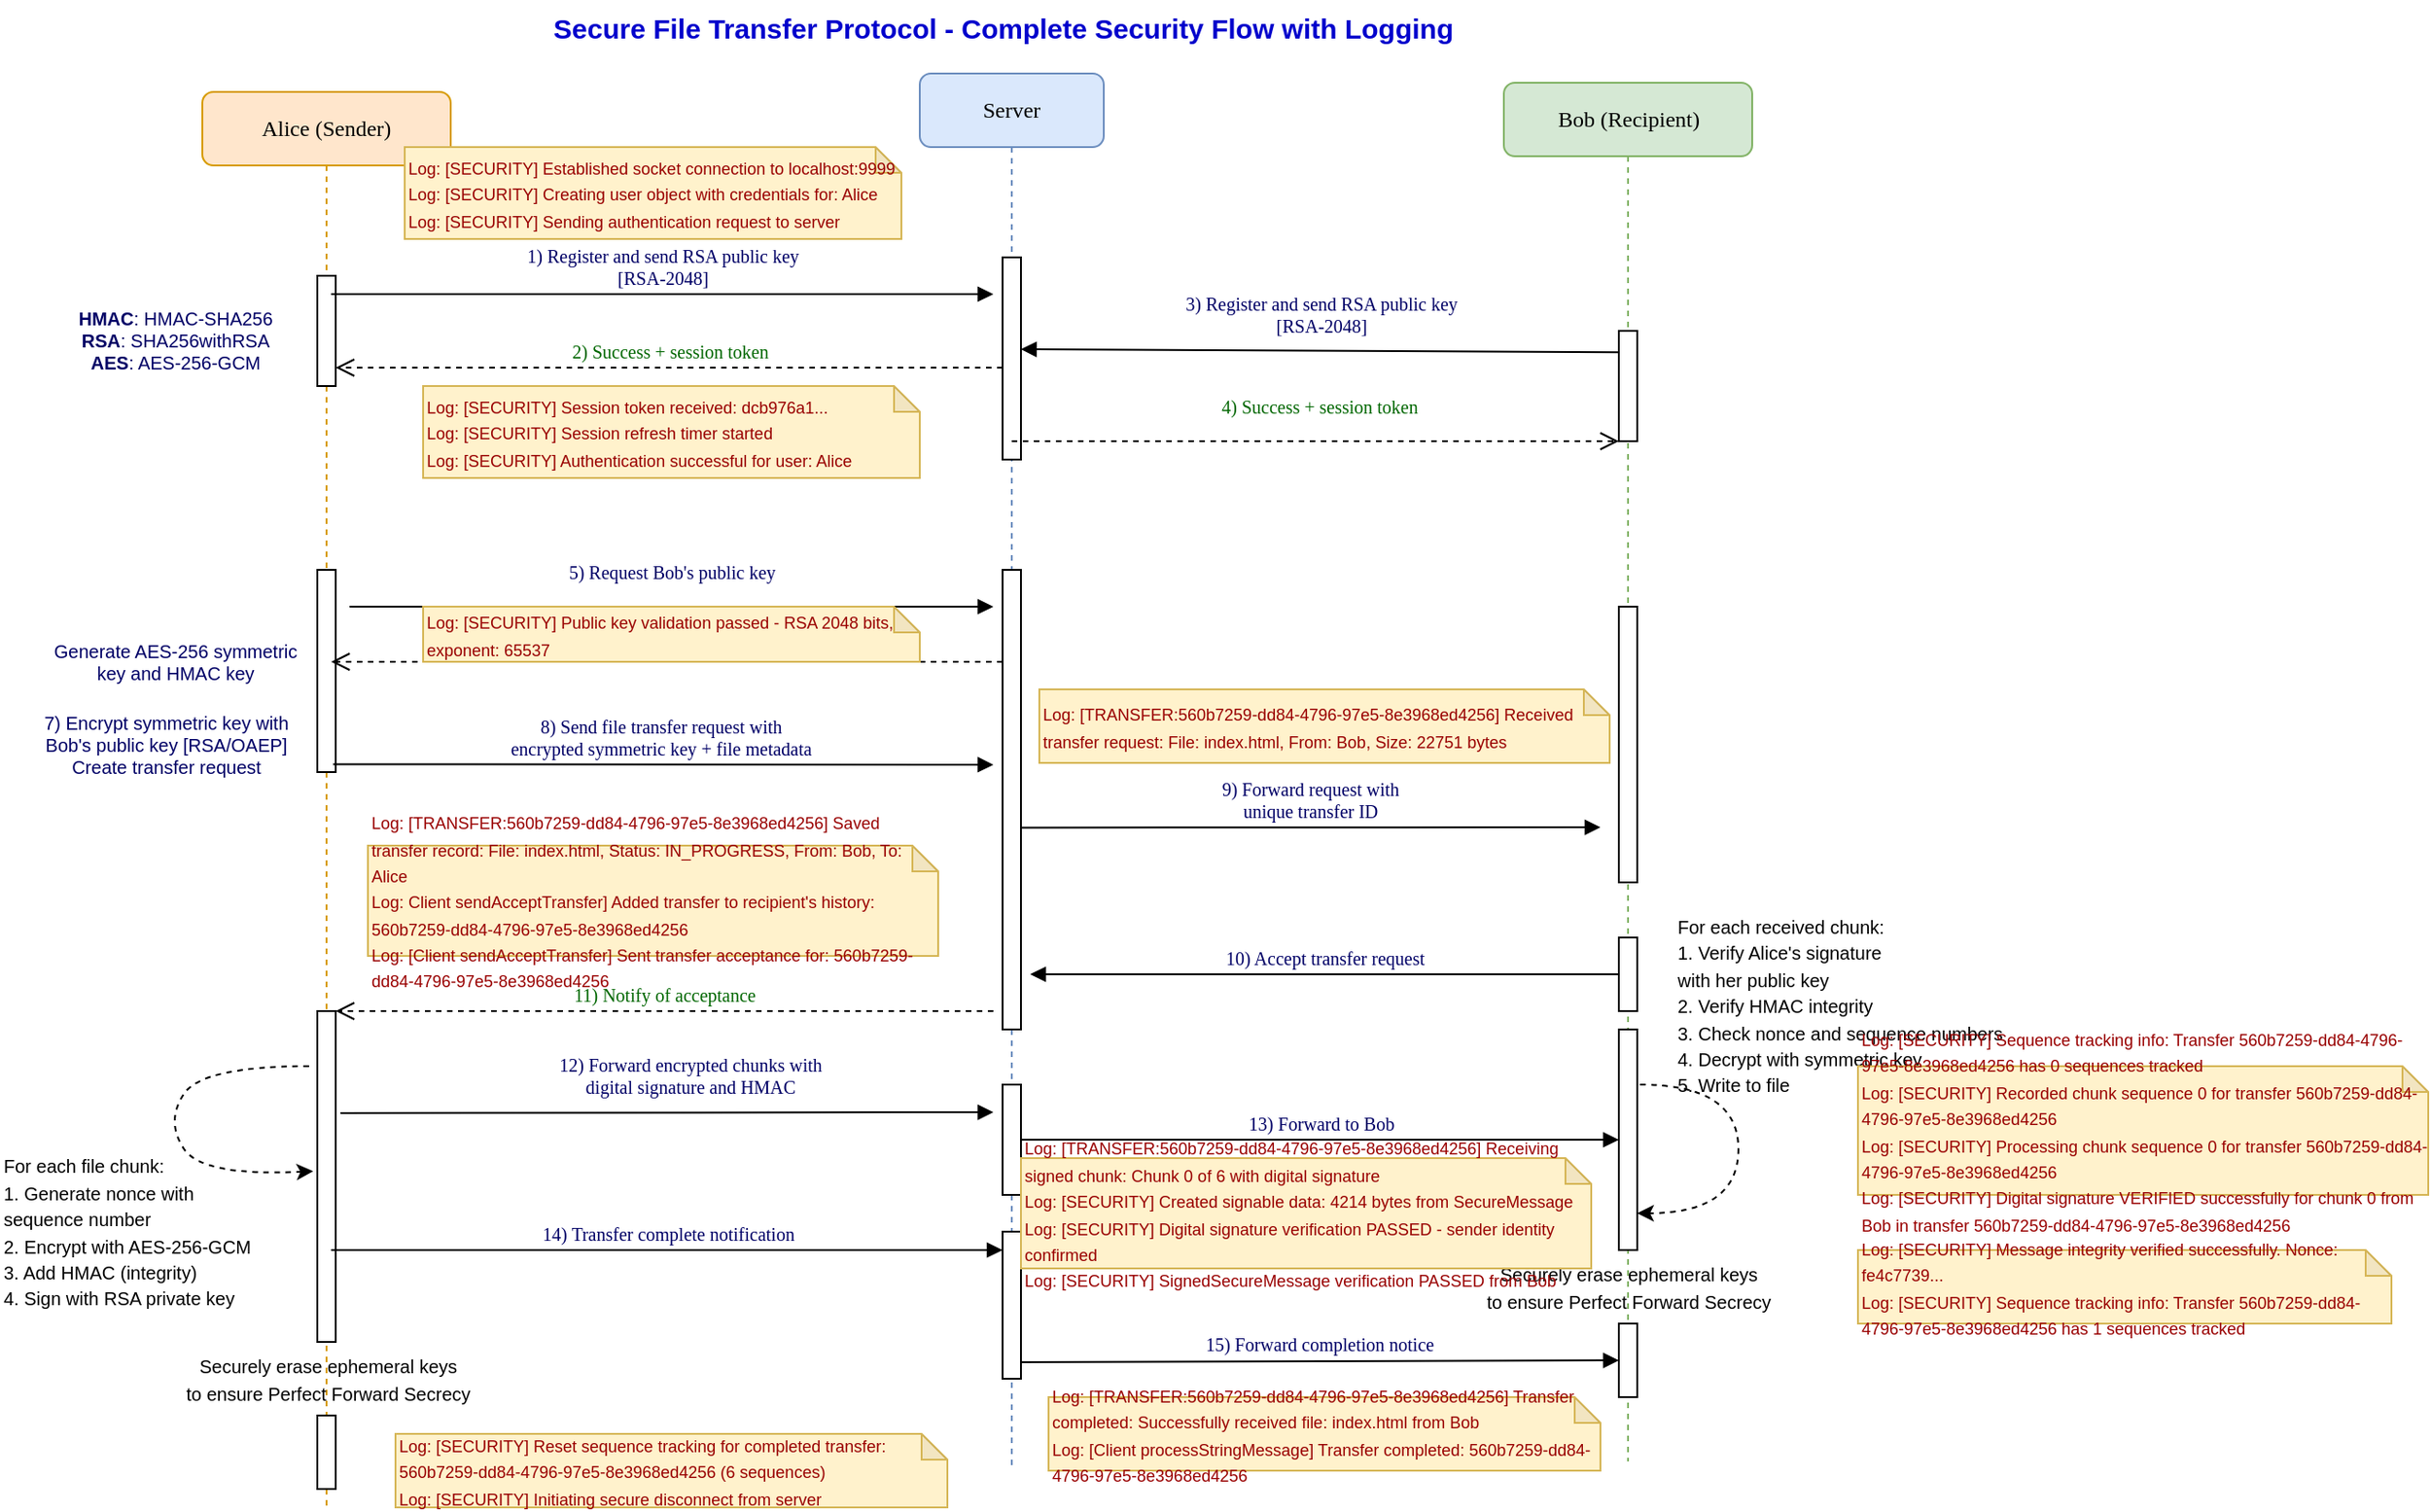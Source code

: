 <mxfile version="28.0.7">
  <diagram name="Complete Security Flow with Logs" id="13e1069c-82ec-6db2-03f1-153e76fe0fe0">
    <mxGraphModel dx="1216" dy="813" grid="1" gridSize="10" guides="1" tooltips="1" connect="1" arrows="1" fold="1" page="1" pageScale="1" pageWidth="1100" pageHeight="850" background="none" math="0" shadow="0">
      <root>
        <mxCell id="0" />
        <mxCell id="1" parent="0" />
        <mxCell id="7baba1c4bc27f4b0-2" value="Server" style="shape=umlLifeline;perimeter=lifelinePerimeter;whiteSpace=wrap;html=1;container=1;collapsible=0;recursiveResize=0;outlineConnect=0;rounded=1;shadow=0;comic=0;labelBackgroundColor=none;strokeWidth=1;fontFamily=Verdana;fontSize=12;align=center;fillColor=#dae8fc;strokeColor=#6c8ebf;" parent="1" vertex="1">
          <mxGeometry x="510" y="50" width="100" height="760" as="geometry" />
        </mxCell>
        <mxCell id="7baba1c4bc27f4b0-10" value="" style="html=1;points=[];perimeter=orthogonalPerimeter;rounded=0;shadow=0;comic=0;labelBackgroundColor=none;strokeWidth=1;fontFamily=Verdana;fontSize=12;align=center;" parent="7baba1c4bc27f4b0-2" vertex="1">
          <mxGeometry x="45" y="100" width="10" height="110" as="geometry" />
        </mxCell>
        <mxCell id="7baba1c4bc27f4b0-3" value="Alice (Sender)" style="shape=umlLifeline;perimeter=lifelinePerimeter;whiteSpace=wrap;html=1;container=1;collapsible=0;recursiveResize=0;outlineConnect=0;rounded=1;shadow=0;comic=0;labelBackgroundColor=none;strokeWidth=1;fontFamily=Verdana;fontSize=12;align=center;fillColor=#ffe6cc;strokeColor=#d79b00;" parent="1" vertex="1">
          <mxGeometry x="120" y="60" width="135" height="770" as="geometry" />
        </mxCell>
        <mxCell id="7baba1c4bc27f4b0-13" value="" style="html=1;points=[];perimeter=orthogonalPerimeter;rounded=0;shadow=0;comic=0;labelBackgroundColor=none;strokeWidth=1;fontFamily=Verdana;fontSize=12;align=center;" parent="7baba1c4bc27f4b0-3" vertex="1">
          <mxGeometry x="62.5" y="100" width="10" height="60" as="geometry" />
        </mxCell>
        <mxCell id="KKTwY3WBQpIhuzL1Xa2i-30" value="" style="html=1;points=[];perimeter=orthogonalPerimeter;rounded=0;shadow=0;comic=0;labelBackgroundColor=none;strokeWidth=1;fontFamily=Verdana;fontSize=12;align=center;" parent="7baba1c4bc27f4b0-3" vertex="1">
          <mxGeometry x="62.5" y="260" width="10" height="110" as="geometry" />
        </mxCell>
        <mxCell id="KKTwY3WBQpIhuzL1Xa2i-41" value="" style="html=1;points=[];perimeter=orthogonalPerimeter;rounded=0;shadow=0;comic=0;labelBackgroundColor=none;strokeWidth=1;fontFamily=Verdana;fontSize=12;align=center;" parent="7baba1c4bc27f4b0-3" vertex="1">
          <mxGeometry x="62.5" y="500" width="10" height="180" as="geometry" />
        </mxCell>
        <mxCell id="KKTwY3WBQpIhuzL1Xa2i-49" value="" style="curved=1;endArrow=classic;html=1;rounded=0;dashed=1;entryX=-0.224;entryY=0.484;entryDx=0;entryDy=0;entryPerimeter=0;" parent="7baba1c4bc27f4b0-3" target="KKTwY3WBQpIhuzL1Xa2i-41" edge="1">
          <mxGeometry width="50" height="50" relative="1" as="geometry">
            <mxPoint x="58" y="530" as="sourcePoint" />
            <mxPoint x="53.28" y="583.56" as="targetPoint" />
            <Array as="points">
              <mxPoint y="530" />
              <mxPoint x="-20" y="560" />
              <mxPoint y="590" />
            </Array>
          </mxGeometry>
        </mxCell>
        <mxCell id="KKTwY3WBQpIhuzL1Xa2i-54" value="" style="html=1;points=[];perimeter=orthogonalPerimeter;rounded=0;shadow=0;comic=0;labelBackgroundColor=none;strokeWidth=1;fontFamily=Verdana;fontSize=12;align=center;" parent="7baba1c4bc27f4b0-3" vertex="1">
          <mxGeometry x="62.5" y="720" width="10" height="40" as="geometry" />
        </mxCell>
        <mxCell id="KKTwY3WBQpIhuzL1Xa2i-59" value="&lt;font style=&quot;font-size: 10px;&quot;&gt;Securely erase ephemeral keys&lt;br&gt;to ensure Perfect Forward Secrecy&lt;/font&gt;" style="text;html=1;align=center;verticalAlign=middle;resizable=0;points=[];autosize=1;strokeColor=none;fillColor=none;" parent="7baba1c4bc27f4b0-3" vertex="1">
          <mxGeometry x="-17.5" y="680" width="170" height="40" as="geometry" />
        </mxCell>
        <mxCell id="7baba1c4bc27f4b0-4" value="Bob (Recipient)" style="shape=umlLifeline;perimeter=lifelinePerimeter;whiteSpace=wrap;html=1;container=0;collapsible=0;recursiveResize=0;outlineConnect=0;rounded=1;shadow=0;comic=0;labelBackgroundColor=none;strokeWidth=1;fontFamily=Verdana;fontSize=12;align=center;fillColor=#d5e8d4;strokeColor=#82b366;movable=1;resizable=1;rotatable=1;deletable=1;editable=1;locked=0;connectable=1;" parent="1" vertex="1">
          <mxGeometry x="827.5" y="55" width="135" height="750" as="geometry" />
        </mxCell>
        <mxCell id="7baba1c4bc27f4b0-11" value="1) Register and send RSA public key&lt;br&gt;[RSA-2048]" style="html=1;verticalAlign=bottom;endArrow=block;labelBackgroundColor=none;fontFamily=Verdana;fontSize=10;edgeStyle=elbowEdgeStyle;elbow=vertical;fontColor=#000066;" parent="1" edge="1">
          <mxGeometry relative="1" as="geometry">
            <mxPoint x="190" y="170" as="sourcePoint" />
            <mxPoint x="550" y="170" as="targetPoint" />
          </mxGeometry>
        </mxCell>
        <mxCell id="KKTwY3WBQpIhuzL1Xa2i-1" value="3) Register and send RSA public key&lt;br&gt;[RSA-2048]" style="html=1;verticalAlign=bottom;endArrow=block;labelBackgroundColor=none;fontFamily=Verdana;fontSize=10;elbow=vertical;fontColor=#000066;exitX=-0.017;exitY=0.194;exitDx=0;exitDy=0;exitPerimeter=0;" parent="1" source="7baba1c4bc27f4b0-8" edge="1">
          <mxGeometry x="-0.002" y="-5" relative="1" as="geometry">
            <mxPoint x="910" y="200" as="sourcePoint" />
            <mxPoint x="564.996" y="200.0" as="targetPoint" />
            <mxPoint as="offset" />
          </mxGeometry>
        </mxCell>
        <mxCell id="KKTwY3WBQpIhuzL1Xa2i-2" value="2) Success + session token" style="html=1;verticalAlign=bottom;endArrow=open;dashed=1;endSize=8;labelBackgroundColor=none;fontFamily=Verdana;fontSize=10;edgeStyle=elbowEdgeStyle;elbow=vertical;fontColor=#006600;" parent="1" source="7baba1c4bc27f4b0-10" target="7baba1c4bc27f4b0-13" edge="1">
          <mxGeometry relative="1" as="geometry">
            <mxPoint x="300" y="216" as="targetPoint" />
            <Array as="points">
              <mxPoint x="310" y="210" />
            </Array>
          </mxGeometry>
        </mxCell>
        <mxCell id="KKTwY3WBQpIhuzL1Xa2i-3" value="4) Success + session token" style="html=1;verticalAlign=bottom;endArrow=open;dashed=1;endSize=8;labelBackgroundColor=none;fontFamily=Verdana;fontSize=10;edgeStyle=elbowEdgeStyle;elbow=vertical;fontColor=#006600;" parent="1" source="7baba1c4bc27f4b0-2" target="7baba1c4bc27f4b0-8" edge="1">
          <mxGeometry x="0.013" y="10" relative="1" as="geometry">
            <mxPoint x="510" y="240" as="targetPoint" />
            <Array as="points">
              <mxPoint x="570" y="230" />
            </Array>
            <mxPoint x="440" y="240" as="sourcePoint" />
            <mxPoint as="offset" />
          </mxGeometry>
        </mxCell>
        <mxCell id="KKTwY3WBQpIhuzL1Xa2i-25" value="" style="html=1;points=[];perimeter=orthogonalPerimeter;rounded=0;shadow=0;comic=0;labelBackgroundColor=none;strokeWidth=1;fontFamily=Verdana;fontSize=12;align=center;" parent="1" vertex="1">
          <mxGeometry x="555" y="320" width="10" height="250" as="geometry" />
        </mxCell>
        <mxCell id="KKTwY3WBQpIhuzL1Xa2i-26" value="5) Request Bob&#39;s public key" style="html=1;verticalAlign=bottom;endArrow=block;labelBackgroundColor=none;fontFamily=Verdana;fontSize=10;elbow=vertical;fontColor=#000066;" parent="1" edge="1">
          <mxGeometry x="0.001" y="10" relative="1" as="geometry">
            <mxPoint x="200" y="340" as="sourcePoint" />
            <mxPoint x="550" y="340" as="targetPoint" />
            <mxPoint as="offset" />
          </mxGeometry>
        </mxCell>
        <mxCell id="KKTwY3WBQpIhuzL1Xa2i-27" value="6) Bob&#39;s verified public key" style="html=1;verticalAlign=bottom;endArrow=open;dashed=1;endSize=8;labelBackgroundColor=none;fontFamily=Verdana;fontSize=10;edgeStyle=elbowEdgeStyle;elbow=vertical;fontColor=#006600;" parent="1" edge="1">
          <mxGeometry relative="1" as="geometry">
            <mxPoint x="190" y="370" as="targetPoint" />
            <Array as="points">
              <mxPoint x="310" y="370" />
            </Array>
            <mxPoint x="555" y="370" as="sourcePoint" />
          </mxGeometry>
        </mxCell>
        <mxCell id="KKTwY3WBQpIhuzL1Xa2i-31" value="Generate AES-256 symmetric&lt;br&gt;key and HMAC key" style="text;html=1;align=center;verticalAlign=middle;resizable=0;points=[];autosize=1;strokeColor=none;fillColor=none;fontSize=10;fontColor=#000066;" parent="1" vertex="1">
          <mxGeometry x="30" y="350" width="150" height="40" as="geometry" />
        </mxCell>
        <mxCell id="KKTwY3WBQpIhuzL1Xa2i-32" value="&lt;b&gt;HMAC&lt;/b&gt;: HMAC-SHA256&lt;br&gt;&lt;b&gt;RSA&lt;/b&gt;: SHA256withRSA&lt;br&gt;&lt;b&gt;AES&lt;/b&gt;: AES-256-GCM" style="text;html=1;align=center;verticalAlign=middle;resizable=0;points=[];autosize=1;strokeColor=none;fillColor=none;fontColor=#000066;fontSize=10;" parent="1" vertex="1">
          <mxGeometry x="40" y="170" width="130" height="50" as="geometry" />
        </mxCell>
        <mxCell id="KKTwY3WBQpIhuzL1Xa2i-34" value="7) Encrypt symmetric key with&lt;br&gt;Bob&#39;s public key [RSA/OAEP]&lt;br&gt;Create transfer request" style="text;html=1;align=center;verticalAlign=middle;resizable=0;points=[];autosize=1;strokeColor=none;fillColor=none;fontSize=10;fontColor=#000066;" parent="1" vertex="1">
          <mxGeometry x="20" y="390" width="160" height="50" as="geometry" />
        </mxCell>
        <mxCell id="KKTwY3WBQpIhuzL1Xa2i-36" value="8) Send file transfer request with&lt;br&gt;encrypted symmetric key + file metadata" style="html=1;verticalAlign=bottom;endArrow=block;labelBackgroundColor=none;fontFamily=Verdana;fontSize=10;edgeStyle=elbowEdgeStyle;elbow=vertical;exitX=0.862;exitY=0.961;exitDx=0;exitDy=0;exitPerimeter=0;fontColor=#000066;" parent="1" source="KKTwY3WBQpIhuzL1Xa2i-30" edge="1">
          <mxGeometry x="-0.007" relative="1" as="geometry">
            <mxPoint x="240" y="350" as="sourcePoint" />
            <mxPoint x="550" y="426" as="targetPoint" />
            <mxPoint as="offset" />
          </mxGeometry>
        </mxCell>
        <mxCell id="KKTwY3WBQpIhuzL1Xa2i-38" value="9) Forward request with&lt;br&gt;unique transfer ID" style="html=1;verticalAlign=bottom;endArrow=block;labelBackgroundColor=none;fontFamily=Verdana;fontSize=10;edgeStyle=elbowEdgeStyle;elbow=vertical;fontColor=#000066;" parent="1" edge="1">
          <mxGeometry relative="1" as="geometry">
            <mxPoint x="565.0" y="460.241" as="sourcePoint" />
            <mxPoint x="880" y="460" as="targetPoint" />
            <Array as="points">
              <mxPoint x="950" y="460" />
            </Array>
          </mxGeometry>
        </mxCell>
        <mxCell id="KKTwY3WBQpIhuzL1Xa2i-42" value="10) Accept transfer request" style="html=1;verticalAlign=bottom;endArrow=block;labelBackgroundColor=none;fontFamily=Verdana;fontSize=10;edgeStyle=elbowEdgeStyle;elbow=vertical;exitX=0;exitY=0.5;exitDx=0;exitDy=0;exitPerimeter=0;fontColor=#000066;" parent="1" source="KKTwY3WBQpIhuzL1Xa2i-40" edge="1">
          <mxGeometry relative="1" as="geometry">
            <mxPoint x="510" y="430" as="sourcePoint" />
            <mxPoint x="570" y="540" as="targetPoint" />
            <Array as="points">
              <mxPoint x="760" y="540" />
            </Array>
          </mxGeometry>
        </mxCell>
        <mxCell id="KKTwY3WBQpIhuzL1Xa2i-43" value="11) Notify of acceptance" style="html=1;verticalAlign=bottom;endArrow=open;dashed=1;endSize=8;labelBackgroundColor=none;fontFamily=Verdana;fontSize=10;edgeStyle=elbowEdgeStyle;elbow=vertical;entryX=1;entryY=0;entryDx=0;entryDy=0;entryPerimeter=0;fontColor=#006600;" parent="1" target="KKTwY3WBQpIhuzL1Xa2i-41" edge="1">
          <mxGeometry relative="1" as="geometry">
            <mxPoint x="240" y="460" as="targetPoint" />
            <Array as="points">
              <mxPoint x="350" y="560" />
            </Array>
            <mxPoint x="550" y="560" as="sourcePoint" />
          </mxGeometry>
        </mxCell>
        <mxCell id="KKTwY3WBQpIhuzL1Xa2i-45" value="12) Forward encrypted chunks with&lt;br&gt;digital signature and HMAC" style="html=1;verticalAlign=bottom;endArrow=block;labelBackgroundColor=none;fontFamily=Verdana;fontSize=10;edgeStyle=elbowEdgeStyle;elbow=vertical;fontColor=#000066;exitX=1.259;exitY=0.308;exitDx=0;exitDy=0;exitPerimeter=0;" parent="1" source="KKTwY3WBQpIhuzL1Xa2i-41" edge="1">
          <mxGeometry x="0.07" y="5" relative="1" as="geometry">
            <mxPoint x="150" y="615" as="sourcePoint" />
            <mxPoint x="550" y="615" as="targetPoint" />
            <Array as="points" />
            <mxPoint as="offset" />
          </mxGeometry>
        </mxCell>
        <mxCell id="KKTwY3WBQpIhuzL1Xa2i-46" value="" style="html=1;points=[];perimeter=orthogonalPerimeter;rounded=0;shadow=0;comic=0;labelBackgroundColor=none;strokeWidth=1;fontFamily=Verdana;fontSize=12;align=center;" parent="1" vertex="1">
          <mxGeometry x="555" y="600" width="10" height="60" as="geometry" />
        </mxCell>
        <mxCell id="KKTwY3WBQpIhuzL1Xa2i-47" value="13) Forward to Bob" style="html=1;verticalAlign=bottom;endArrow=block;labelBackgroundColor=none;fontFamily=Verdana;fontSize=10;edgeStyle=elbowEdgeStyle;elbow=vertical;fontColor=#000066;exitX=1;exitY=0.5;exitDx=0;exitDy=0;exitPerimeter=0;entryX=0;entryY=0.5;entryDx=0;entryDy=0;entryPerimeter=0;" parent="1" source="KKTwY3WBQpIhuzL1Xa2i-46" target="KKTwY3WBQpIhuzL1Xa2i-44" edge="1">
          <mxGeometry relative="1" as="geometry">
            <mxPoint x="440" y="630" as="sourcePoint" />
            <mxPoint x="625" y="630" as="targetPoint" />
            <Array as="points" />
          </mxGeometry>
        </mxCell>
        <mxCell id="KKTwY3WBQpIhuzL1Xa2i-53" value="" style="html=1;points=[];perimeter=orthogonalPerimeter;rounded=0;shadow=0;comic=0;labelBackgroundColor=none;strokeWidth=1;fontFamily=Verdana;fontSize=12;align=center;" parent="1" vertex="1">
          <mxGeometry x="555" y="680" width="10" height="80" as="geometry" />
        </mxCell>
        <mxCell id="KKTwY3WBQpIhuzL1Xa2i-57" value="14) Transfer complete notification" style="html=1;verticalAlign=bottom;endArrow=block;labelBackgroundColor=none;fontFamily=Verdana;fontSize=10;edgeStyle=elbowEdgeStyle;elbow=vertical;fontColor=#000066;entryX=0;entryY=0;entryDx=0;entryDy=0;entryPerimeter=0;" parent="1" edge="1">
          <mxGeometry relative="1" as="geometry">
            <mxPoint x="190" y="690" as="sourcePoint" />
            <mxPoint x="555" y="690" as="targetPoint" />
            <Array as="points" />
          </mxGeometry>
        </mxCell>
        <mxCell id="KKTwY3WBQpIhuzL1Xa2i-58" value="15) Forward completion notice" style="html=1;verticalAlign=bottom;endArrow=block;labelBackgroundColor=none;fontFamily=Verdana;fontSize=10;edgeStyle=elbowEdgeStyle;elbow=vertical;fontColor=#000066;exitX=1.069;exitY=0.762;exitDx=0;exitDy=0;exitPerimeter=0;" parent="1" edge="1">
          <mxGeometry relative="1" as="geometry">
            <mxPoint x="565" y="750.96" as="sourcePoint" />
            <mxPoint x="890" y="750" as="targetPoint" />
            <Array as="points">
              <mxPoint x="759.31" y="750" />
            </Array>
          </mxGeometry>
        </mxCell>
        <mxCell id="KKTwY3WBQpIhuzL1Xa2i-60" value="&lt;font color=&quot;#0000cc&quot; style=&quot;font-size: 15px;&quot;&gt;&lt;b&gt;Secure File Transfer Protocol - Complete Security Flow with Logging&lt;/b&gt;&lt;/font&gt;" style="text;html=1;align=center;verticalAlign=middle;resizable=0;points=[];autosize=1;strokeColor=none;fillColor=none;" parent="1" vertex="1">
          <mxGeometry x="320" y="10" width="470" height="30" as="geometry" />
        </mxCell>
        <mxCell id="7baba1c4bc27f4b0-8" value="" style="html=1;points=[];perimeter=orthogonalPerimeter;rounded=0;shadow=0;comic=0;labelBackgroundColor=none;strokeWidth=1;fontFamily=Verdana;fontSize=12;align=center;" parent="1" vertex="1">
          <mxGeometry x="890" y="190" width="10" height="60" as="geometry" />
        </mxCell>
        <mxCell id="KKTwY3WBQpIhuzL1Xa2i-35" value="" style="html=1;points=[];perimeter=orthogonalPerimeter;rounded=0;shadow=0;comic=0;labelBackgroundColor=none;strokeWidth=1;fontFamily=Verdana;fontSize=12;align=center;" parent="1" vertex="1">
          <mxGeometry x="890" y="340" width="10" height="150" as="geometry" />
        </mxCell>
        <mxCell id="KKTwY3WBQpIhuzL1Xa2i-40" value="" style="html=1;points=[];perimeter=orthogonalPerimeter;rounded=0;shadow=0;comic=0;labelBackgroundColor=none;strokeWidth=1;fontFamily=Verdana;fontSize=12;align=center;" parent="1" vertex="1">
          <mxGeometry x="890" y="520" width="10" height="40" as="geometry" />
        </mxCell>
        <mxCell id="KKTwY3WBQpIhuzL1Xa2i-44" value="" style="html=1;points=[];perimeter=orthogonalPerimeter;rounded=0;shadow=0;comic=0;labelBackgroundColor=none;strokeWidth=1;fontFamily=Verdana;fontSize=12;align=center;" parent="1" vertex="1">
          <mxGeometry x="890" y="570" width="10" height="120" as="geometry" />
        </mxCell>
        <mxCell id="KKTwY3WBQpIhuzL1Xa2i-51" value="" style="curved=1;endArrow=classic;html=1;rounded=0;dashed=1;exitX=1.15;exitY=0.25;exitDx=0;exitDy=0;exitPerimeter=0;entryX=1;entryY=0.833;entryDx=0;entryDy=0;entryPerimeter=0;" parent="1" source="KKTwY3WBQpIhuzL1Xa2i-44" target="KKTwY3WBQpIhuzL1Xa2i-44" edge="1">
          <mxGeometry width="50" height="50" relative="1" as="geometry">
            <mxPoint x="915" y="610" as="sourcePoint" />
            <mxPoint x="965" y="560" as="targetPoint" />
            <Array as="points">
              <mxPoint x="955" y="600" />
              <mxPoint x="955" y="670" />
            </Array>
          </mxGeometry>
        </mxCell>
        <mxCell id="KKTwY3WBQpIhuzL1Xa2i-55" value="" style="html=1;points=[];perimeter=orthogonalPerimeter;rounded=0;shadow=0;comic=0;labelBackgroundColor=none;strokeWidth=1;fontFamily=Verdana;fontSize=12;align=center;" parent="1" vertex="1">
          <mxGeometry x="890" y="730" width="10" height="40" as="geometry" />
        </mxCell>
        <mxCell id="KKTwY3WBQpIhuzL1Xa2i-56" value="&lt;font style=&quot;font-size: 10px;&quot;&gt;Securely erase ephemeral keys&lt;br&gt;to ensure Perfect Forward Secrecy&lt;/font&gt;" style="text;html=1;align=center;verticalAlign=middle;resizable=0;points=[];autosize=1;strokeColor=none;fillColor=none;" parent="1" vertex="1">
          <mxGeometry x="810" y="690" width="170" height="40" as="geometry" />
        </mxCell>
        <mxCell id="KKTwY3WBQpIhuzL1Xa2i-50" value="&lt;font style=&quot;font-size: 10px;&quot;&gt;For each file chunk:&lt;br&gt;1. Generate nonce with&amp;nbsp;&lt;/font&gt;&lt;div&gt;&lt;font style=&quot;font-size: 10px;&quot;&gt;sequence&amp;nbsp;&lt;/font&gt;&lt;span style=&quot;font-size: 10px; background-color: transparent; color: light-dark(rgb(0, 0, 0), rgb(255, 255, 255));&quot;&gt;number&lt;/span&gt;&lt;div&gt;&lt;font style=&quot;font-size: 10px;&quot;&gt;2. Encrypt with AES-256-GCM&lt;br&gt;3. Add HMAC (integrity)&lt;br&gt;4. Sign with RSA private key&lt;/font&gt;&lt;/div&gt;&lt;/div&gt;" style="text;html=1;align=left;verticalAlign=middle;resizable=0;points=[];autosize=1;strokeColor=none;fillColor=none;" parent="1" vertex="1">
          <mxGeometry x="10" y="630" width="160" height="100" as="geometry" />
        </mxCell>
        <mxCell id="TaYypAxcR74lfXL05OrR-4" value="&lt;font style=&quot;forced-color-adjust: none; font-family: Helvetica; font-style: normal; font-variant-ligatures: normal; font-variant-caps: normal; font-weight: 400; letter-spacing: normal; orphans: 2; text-align: left; text-indent: 0px; text-transform: none; widows: 2; word-spacing: 0px; -webkit-text-stroke-width: 0px; white-space: nowrap; text-decoration-thickness: initial; text-decoration-style: initial; text-decoration-color: initial; font-size: 10px; box-shadow: none !important; color: light-dark(rgb(0, 0, 0), rgb(255, 255, 255));&quot;&gt;For each received chunk:&lt;br style=&quot;forced-color-adjust: none; box-shadow: none !important;&quot;&gt;1. Verify Alice&#39;s signature&amp;nbsp;&lt;/font&gt;&lt;div style=&quot;forced-color-adjust: none; font-family: Helvetica; font-size: 12px; font-style: normal; font-variant-ligatures: normal; font-variant-caps: normal; font-weight: 400; letter-spacing: normal; orphans: 2; text-align: left; text-indent: 0px; text-transform: none; widows: 2; word-spacing: 0px; -webkit-text-stroke-width: 0px; white-space: nowrap; text-decoration-thickness: initial; text-decoration-style: initial; text-decoration-color: initial; box-shadow: none !important;&quot;&gt;&lt;font style=&quot;forced-color-adjust: none; font-size: 10px; box-shadow: none !important; color: light-dark(rgb(0, 0, 0), rgb(255, 255, 255));&quot;&gt;with her public key&lt;br style=&quot;forced-color-adjust: none; box-shadow: none !important;&quot;&gt;2. Verify HMAC integrity&lt;br style=&quot;forced-color-adjust: none; box-shadow: none !important;&quot;&gt;3. Check nonce and sequence numbers&lt;br style=&quot;forced-color-adjust: none; box-shadow: none !important;&quot;&gt;4. Decrypt with symmetric key&lt;br style=&quot;forced-color-adjust: none; box-shadow: none !important;&quot;&gt;5. Write to file&lt;/font&gt;&lt;/div&gt;" style="text;whiteSpace=wrap;html=1;" parent="1" vertex="1">
          <mxGeometry x="920" y="500" width="175" height="120" as="geometry" />
        </mxCell>
        <mxCell id="HLsPFoTbtj-l6FU0hzT8-1" value="&lt;font style=&quot;font-size: 9px;&quot; color=&quot;#990000&quot;&gt;Log: [SECURITY] Established socket connection to localhost:9999&lt;br&gt;Log: [SECURITY] Creating user object with credentials for: Alice&lt;br&gt;Log: [SECURITY] Sending authentication request to server&lt;/font&gt;" style="shape=note;whiteSpace=wrap;html=1;backgroundOutline=1;darkOpacity=0.05;fillColor=#fff2cc;strokeColor=#d6b656;align=left;size=14;" parent="1" vertex="1">
          <mxGeometry x="230" y="90" width="270" height="50" as="geometry" />
        </mxCell>
        <mxCell id="HLsPFoTbtj-l6FU0hzT8-2" value="&lt;font color=&quot;#990000&quot; style=&quot;font-size: 9px;&quot;&gt;Log: [SECURITY] Session token received: dcb976a1...&lt;br&gt;Log: [SECURITY] Session refresh timer started&lt;br&gt;Log: [SECURITY] Authentication successful for user: Alice&lt;/font&gt;" style="shape=note;whiteSpace=wrap;html=1;backgroundOutline=1;darkOpacity=0.05;fillColor=#fff2cc;strokeColor=#d6b656;align=left;size=14;" parent="1" vertex="1">
          <mxGeometry x="240" y="220" width="270" height="50" as="geometry" />
        </mxCell>
        <mxCell id="HLsPFoTbtj-l6FU0hzT8-3" value="&lt;font color=&quot;#990000&quot; style=&quot;font-size: 9px;&quot;&gt;Log: [SECURITY] Public key validation passed - RSA 2048 bits, exponent: 65537&lt;/font&gt;" style="shape=note;whiteSpace=wrap;html=1;backgroundOutline=1;darkOpacity=0.05;fillColor=#fff2cc;strokeColor=#d6b656;align=left;size=14;" parent="1" vertex="1">
          <mxGeometry x="240" y="340" width="270" height="30" as="geometry" />
        </mxCell>
        <mxCell id="HLsPFoTbtj-l6FU0hzT8-4" value="&lt;font color=&quot;#990000&quot; style=&quot;font-size: 9px;&quot;&gt;Log: [TRANSFER:560b7259-dd84-4796-97e5-8e3968ed4256] Received transfer request: File: index.html, From: Bob, Size: 22751 bytes&lt;/font&gt;" style="shape=note;whiteSpace=wrap;html=1;backgroundOutline=1;darkOpacity=0.05;fillColor=#fff2cc;strokeColor=#d6b656;align=left;size=14;" parent="1" vertex="1">
          <mxGeometry x="575" y="385" width="310" height="40" as="geometry" />
        </mxCell>
        <mxCell id="HLsPFoTbtj-l6FU0hzT8-5" value="&lt;font color=&quot;#990000&quot; style=&quot;font-size: 9px;&quot;&gt;Log: [TRANSFER:560b7259-dd84-4796-97e5-8e3968ed4256] Saved transfer record: File: index.html, Status: IN_PROGRESS, From: Bob, To: Alice&lt;br&gt;Log: Client sendAcceptTransfer] Added transfer to recipient&#39;s history: 560b7259-dd84-4796-97e5-8e3968ed4256&lt;br&gt;Log: [Client sendAcceptTransfer] Sent transfer acceptance for: 560b7259-dd84-4796-97e5-8e3968ed4256&lt;/font&gt;" style="shape=note;whiteSpace=wrap;html=1;backgroundOutline=1;darkOpacity=0.05;fillColor=#fff2cc;strokeColor=#d6b656;align=left;size=14;" parent="1" vertex="1">
          <mxGeometry x="210" y="470" width="310" height="60" as="geometry" />
        </mxCell>
        <mxCell id="HLsPFoTbtj-l6FU0hzT8-6" value="&lt;font color=&quot;#990000&quot; style=&quot;font-size: 9px;&quot;&gt;Log: [TRANSFER:560b7259-dd84-4796-97e5-8e3968ed4256] Receiving signed chunk: Chunk 0 of 6 with digital signature&lt;br&gt;Log: [SECURITY] Created signable data: 4214 bytes from SecureMessage&lt;br&gt;Log: [SECURITY] Digital signature verification PASSED - sender identity confirmed&lt;br&gt;Log: [SECURITY] SignedSecureMessage verification PASSED from Bob&lt;/font&gt;" style="shape=note;whiteSpace=wrap;html=1;backgroundOutline=1;darkOpacity=0.05;fillColor=#fff2cc;strokeColor=#d6b656;align=left;size=14;" parent="1" vertex="1">
          <mxGeometry x="565" y="640" width="310" height="60" as="geometry" />
        </mxCell>
        <mxCell id="HLsPFoTbtj-l6FU0hzT8-7" value="&lt;font color=&quot;#990000&quot; style=&quot;font-size: 9px;&quot;&gt;Log: [SECURITY] Sequence tracking info: Transfer 560b7259-dd84-4796-97e5-8e3968ed4256 has 0 sequences tracked&lt;br&gt;Log: [SECURITY] Recorded chunk sequence 0 for transfer 560b7259-dd84-4796-97e5-8e3968ed4256&lt;br&gt;Log: [SECURITY] Processing chunk sequence 0 for transfer 560b7259-dd84-4796-97e5-8e3968ed4256&lt;br&gt;Log: [SECURITY] Digital signature VERIFIED successfully for chunk 0 from Bob in transfer 560b7259-dd84-4796-97e5-8e3968ed4256&lt;/font&gt;" style="shape=note;whiteSpace=wrap;html=1;backgroundOutline=1;darkOpacity=0.05;fillColor=#fff2cc;strokeColor=#d6b656;align=left;size=14;" parent="1" vertex="1">
          <mxGeometry x="1020" y="590" width="310" height="70" as="geometry" />
        </mxCell>
        <mxCell id="HLsPFoTbtj-l6FU0hzT8-8" value="&lt;font color=&quot;#990000&quot; style=&quot;font-size: 9px;&quot;&gt;Log: [SECURITY] Message integrity verified successfully. Nonce: fe4c7739...&lt;br&gt;Log: [SECURITY] Sequence tracking info: Transfer 560b7259-dd84-4796-97e5-8e3968ed4256 has 1 sequences tracked&lt;/font&gt;" style="shape=note;whiteSpace=wrap;html=1;backgroundOutline=1;darkOpacity=0.05;fillColor=#fff2cc;strokeColor=#d6b656;align=left;size=14;" parent="1" vertex="1">
          <mxGeometry x="1020" y="690" width="290" height="40" as="geometry" />
        </mxCell>
        <mxCell id="HLsPFoTbtj-l6FU0hzT8-9" value="&lt;font color=&quot;#990000&quot; style=&quot;font-size: 9px;&quot;&gt;Log: [TRANSFER:560b7259-dd84-4796-97e5-8e3968ed4256] Transfer completed: Successfully received file: index.html from Bob&lt;br&gt;Log: [Client processStringMessage] Transfer completed: 560b7259-dd84-4796-97e5-8e3968ed4256&lt;/font&gt;" style="shape=note;whiteSpace=wrap;html=1;backgroundOutline=1;darkOpacity=0.05;fillColor=#fff2cc;strokeColor=#d6b656;align=left;size=14;" parent="1" vertex="1">
          <mxGeometry x="580" y="770" width="300" height="40" as="geometry" />
        </mxCell>
        <mxCell id="HLsPFoTbtj-l6FU0hzT8-10" value="&lt;font color=&quot;#990000&quot; style=&quot;font-size: 9px;&quot;&gt;Log: [SECURITY] Reset sequence tracking for completed transfer: 560b7259-dd84-4796-97e5-8e3968ed4256 (6 sequences)&lt;br&gt;Log: [SECURITY] Initiating secure disconnect from server&lt;/font&gt;" style="shape=note;whiteSpace=wrap;html=1;backgroundOutline=1;darkOpacity=0.05;fillColor=#fff2cc;strokeColor=#d6b656;align=left;size=14;" parent="1" vertex="1">
          <mxGeometry x="225" y="790" width="300" height="40" as="geometry" />
        </mxCell>
      </root>
    </mxGraphModel>
  </diagram>
</mxfile>
